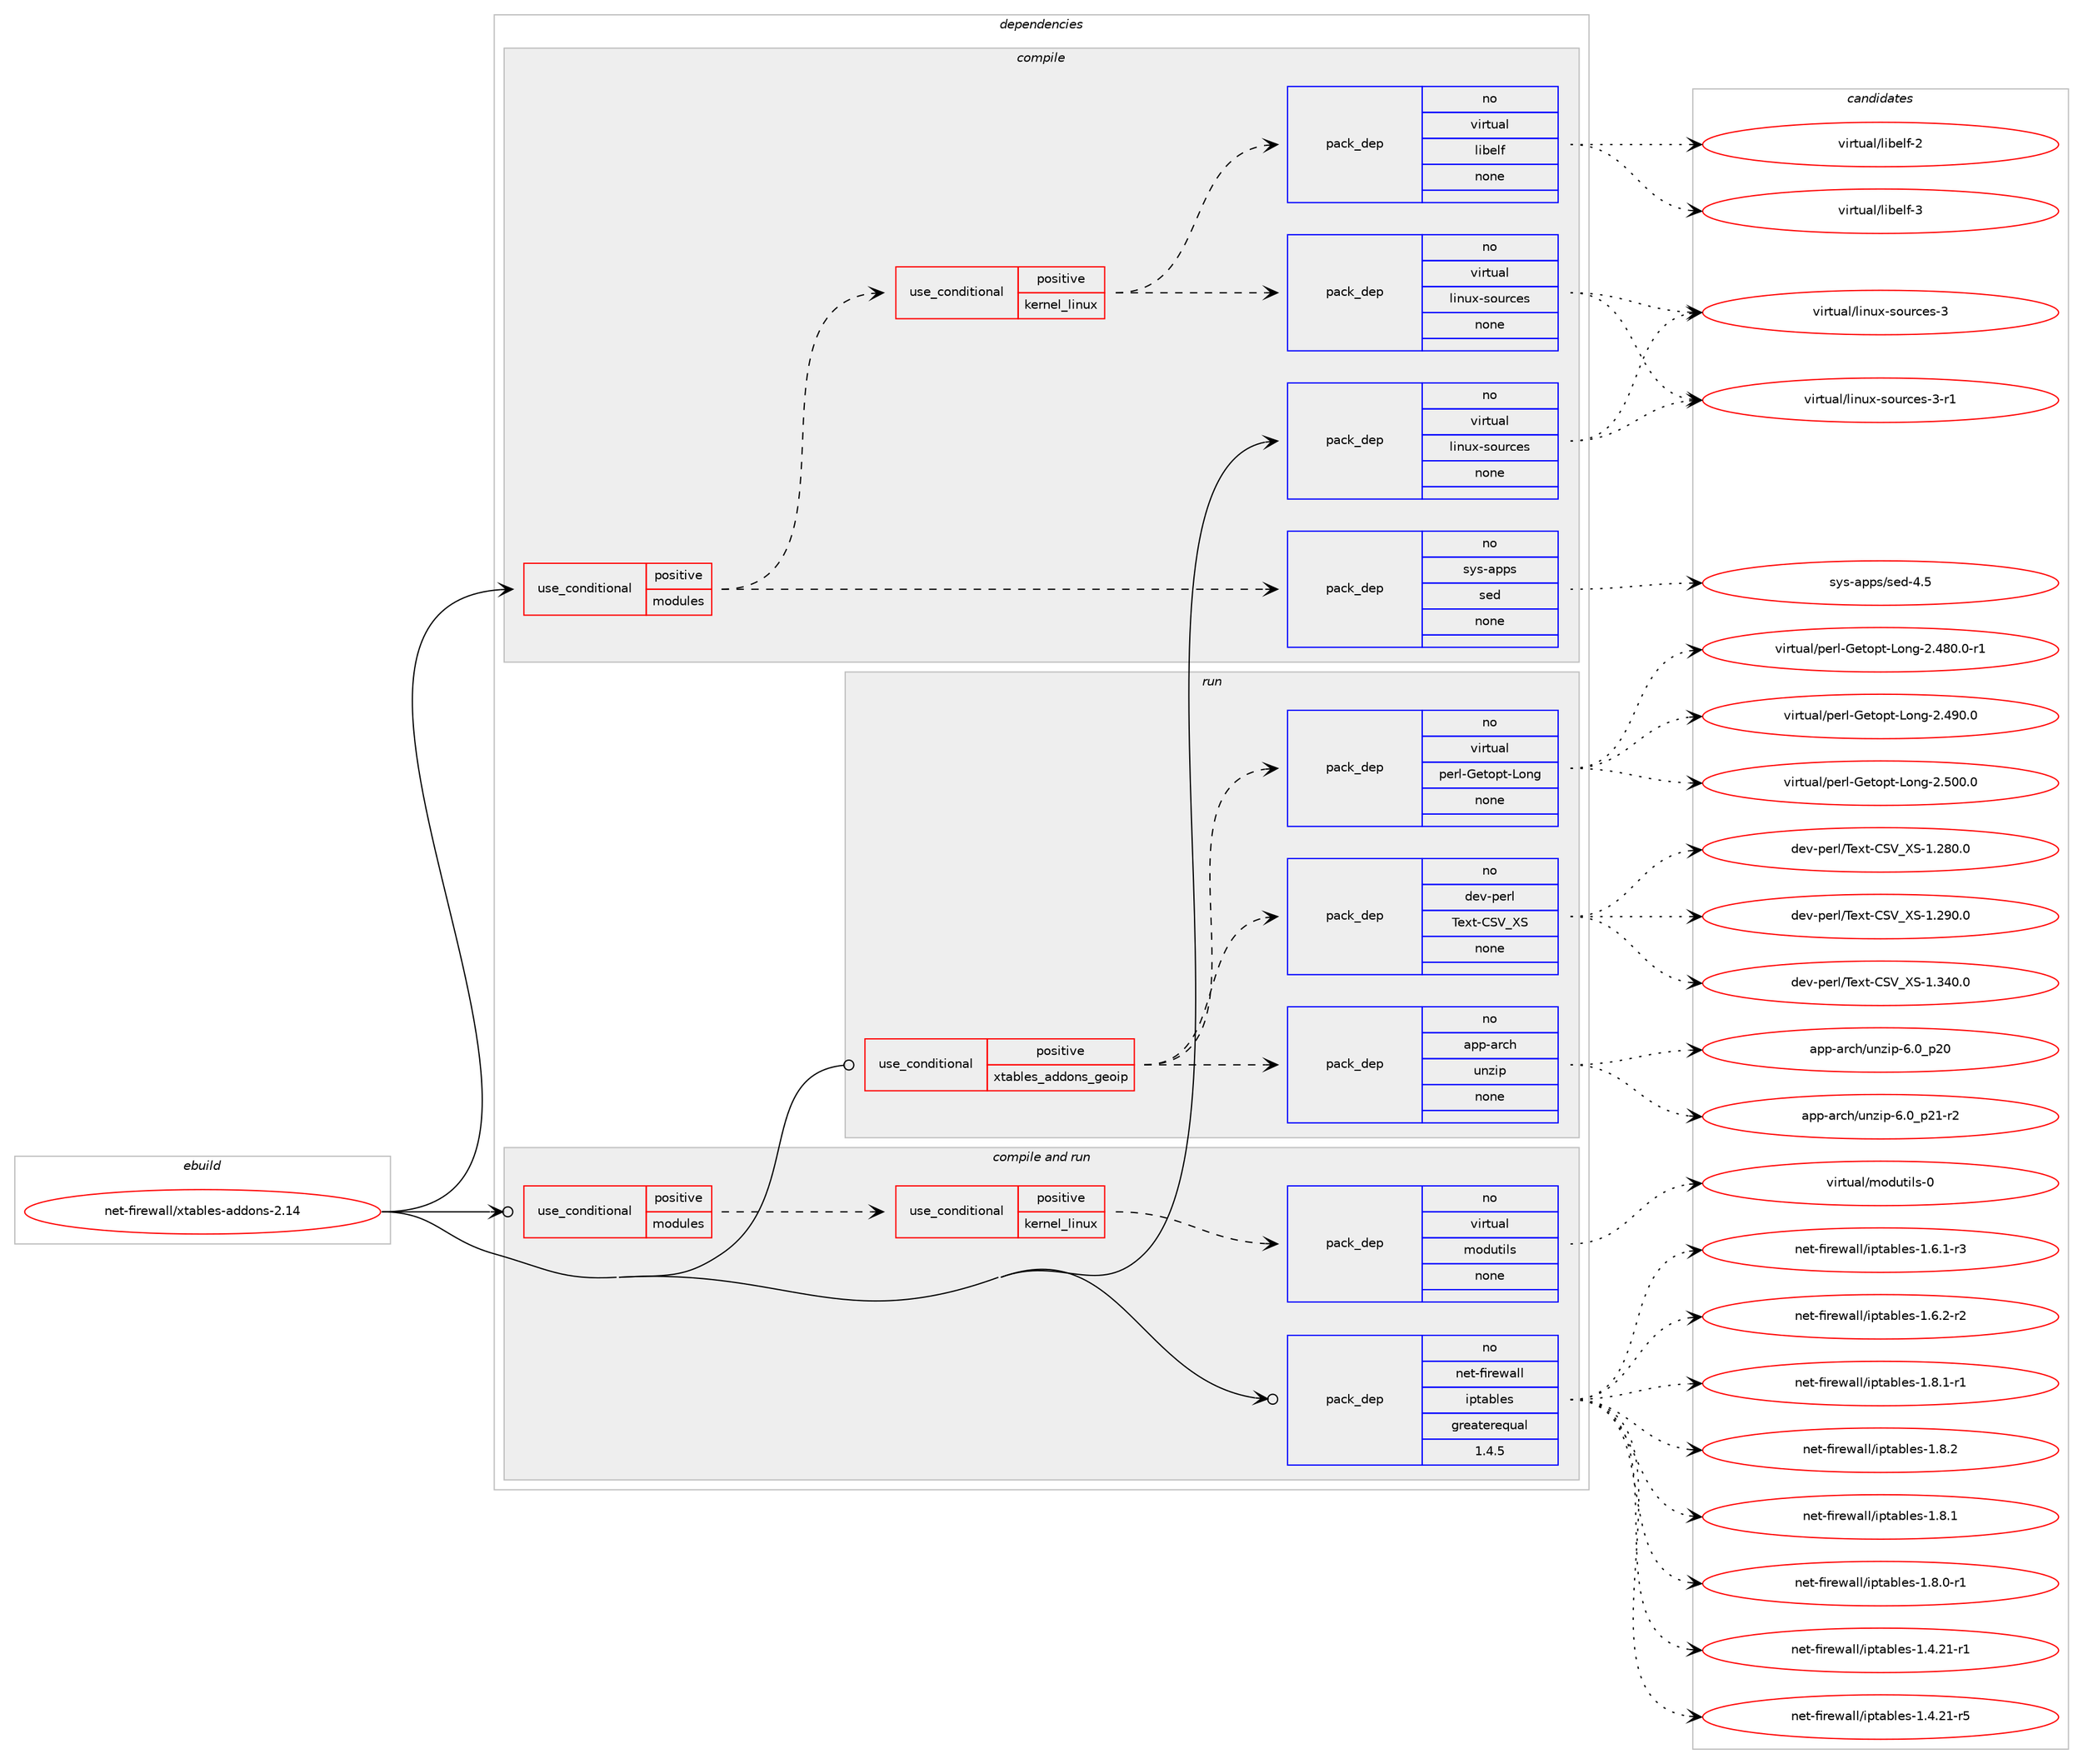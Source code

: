 digraph prolog {

# *************
# Graph options
# *************

newrank=true;
concentrate=true;
compound=true;
graph [rankdir=LR,fontname=Helvetica,fontsize=10,ranksep=1.5];#, ranksep=2.5, nodesep=0.2];
edge  [arrowhead=vee];
node  [fontname=Helvetica,fontsize=10];

# **********
# The ebuild
# **********

subgraph cluster_leftcol {
color=gray;
rank=same;
label=<<i>ebuild</i>>;
id [label="net-firewall/xtables-addons-2.14", color=red, width=4, href="../net-firewall/xtables-addons-2.14.svg"];
}

# ****************
# The dependencies
# ****************

subgraph cluster_midcol {
color=gray;
label=<<i>dependencies</i>>;
subgraph cluster_compile {
fillcolor="#eeeeee";
style=filled;
label=<<i>compile</i>>;
subgraph cond753 {
dependency5153 [label=<<TABLE BORDER="0" CELLBORDER="1" CELLSPACING="0" CELLPADDING="4"><TR><TD ROWSPAN="3" CELLPADDING="10">use_conditional</TD></TR><TR><TD>positive</TD></TR><TR><TD>modules</TD></TR></TABLE>>, shape=none, color=red];
subgraph pack4268 {
dependency5154 [label=<<TABLE BORDER="0" CELLBORDER="1" CELLSPACING="0" CELLPADDING="4" WIDTH="220"><TR><TD ROWSPAN="6" CELLPADDING="30">pack_dep</TD></TR><TR><TD WIDTH="110">no</TD></TR><TR><TD>sys-apps</TD></TR><TR><TD>sed</TD></TR><TR><TD>none</TD></TR><TR><TD></TD></TR></TABLE>>, shape=none, color=blue];
}
dependency5153:e -> dependency5154:w [weight=20,style="dashed",arrowhead="vee"];
subgraph cond754 {
dependency5155 [label=<<TABLE BORDER="0" CELLBORDER="1" CELLSPACING="0" CELLPADDING="4"><TR><TD ROWSPAN="3" CELLPADDING="10">use_conditional</TD></TR><TR><TD>positive</TD></TR><TR><TD>kernel_linux</TD></TR></TABLE>>, shape=none, color=red];
subgraph pack4269 {
dependency5156 [label=<<TABLE BORDER="0" CELLBORDER="1" CELLSPACING="0" CELLPADDING="4" WIDTH="220"><TR><TD ROWSPAN="6" CELLPADDING="30">pack_dep</TD></TR><TR><TD WIDTH="110">no</TD></TR><TR><TD>virtual</TD></TR><TR><TD>linux-sources</TD></TR><TR><TD>none</TD></TR><TR><TD></TD></TR></TABLE>>, shape=none, color=blue];
}
dependency5155:e -> dependency5156:w [weight=20,style="dashed",arrowhead="vee"];
subgraph pack4270 {
dependency5157 [label=<<TABLE BORDER="0" CELLBORDER="1" CELLSPACING="0" CELLPADDING="4" WIDTH="220"><TR><TD ROWSPAN="6" CELLPADDING="30">pack_dep</TD></TR><TR><TD WIDTH="110">no</TD></TR><TR><TD>virtual</TD></TR><TR><TD>libelf</TD></TR><TR><TD>none</TD></TR><TR><TD></TD></TR></TABLE>>, shape=none, color=blue];
}
dependency5155:e -> dependency5157:w [weight=20,style="dashed",arrowhead="vee"];
}
dependency5153:e -> dependency5155:w [weight=20,style="dashed",arrowhead="vee"];
}
id:e -> dependency5153:w [weight=20,style="solid",arrowhead="vee"];
subgraph pack4271 {
dependency5158 [label=<<TABLE BORDER="0" CELLBORDER="1" CELLSPACING="0" CELLPADDING="4" WIDTH="220"><TR><TD ROWSPAN="6" CELLPADDING="30">pack_dep</TD></TR><TR><TD WIDTH="110">no</TD></TR><TR><TD>virtual</TD></TR><TR><TD>linux-sources</TD></TR><TR><TD>none</TD></TR><TR><TD></TD></TR></TABLE>>, shape=none, color=blue];
}
id:e -> dependency5158:w [weight=20,style="solid",arrowhead="vee"];
}
subgraph cluster_compileandrun {
fillcolor="#eeeeee";
style=filled;
label=<<i>compile and run</i>>;
subgraph cond755 {
dependency5159 [label=<<TABLE BORDER="0" CELLBORDER="1" CELLSPACING="0" CELLPADDING="4"><TR><TD ROWSPAN="3" CELLPADDING="10">use_conditional</TD></TR><TR><TD>positive</TD></TR><TR><TD>modules</TD></TR></TABLE>>, shape=none, color=red];
subgraph cond756 {
dependency5160 [label=<<TABLE BORDER="0" CELLBORDER="1" CELLSPACING="0" CELLPADDING="4"><TR><TD ROWSPAN="3" CELLPADDING="10">use_conditional</TD></TR><TR><TD>positive</TD></TR><TR><TD>kernel_linux</TD></TR></TABLE>>, shape=none, color=red];
subgraph pack4272 {
dependency5161 [label=<<TABLE BORDER="0" CELLBORDER="1" CELLSPACING="0" CELLPADDING="4" WIDTH="220"><TR><TD ROWSPAN="6" CELLPADDING="30">pack_dep</TD></TR><TR><TD WIDTH="110">no</TD></TR><TR><TD>virtual</TD></TR><TR><TD>modutils</TD></TR><TR><TD>none</TD></TR><TR><TD></TD></TR></TABLE>>, shape=none, color=blue];
}
dependency5160:e -> dependency5161:w [weight=20,style="dashed",arrowhead="vee"];
}
dependency5159:e -> dependency5160:w [weight=20,style="dashed",arrowhead="vee"];
}
id:e -> dependency5159:w [weight=20,style="solid",arrowhead="odotvee"];
subgraph pack4273 {
dependency5162 [label=<<TABLE BORDER="0" CELLBORDER="1" CELLSPACING="0" CELLPADDING="4" WIDTH="220"><TR><TD ROWSPAN="6" CELLPADDING="30">pack_dep</TD></TR><TR><TD WIDTH="110">no</TD></TR><TR><TD>net-firewall</TD></TR><TR><TD>iptables</TD></TR><TR><TD>greaterequal</TD></TR><TR><TD>1.4.5</TD></TR></TABLE>>, shape=none, color=blue];
}
id:e -> dependency5162:w [weight=20,style="solid",arrowhead="odotvee"];
}
subgraph cluster_run {
fillcolor="#eeeeee";
style=filled;
label=<<i>run</i>>;
subgraph cond757 {
dependency5163 [label=<<TABLE BORDER="0" CELLBORDER="1" CELLSPACING="0" CELLPADDING="4"><TR><TD ROWSPAN="3" CELLPADDING="10">use_conditional</TD></TR><TR><TD>positive</TD></TR><TR><TD>xtables_addons_geoip</TD></TR></TABLE>>, shape=none, color=red];
subgraph pack4274 {
dependency5164 [label=<<TABLE BORDER="0" CELLBORDER="1" CELLSPACING="0" CELLPADDING="4" WIDTH="220"><TR><TD ROWSPAN="6" CELLPADDING="30">pack_dep</TD></TR><TR><TD WIDTH="110">no</TD></TR><TR><TD>app-arch</TD></TR><TR><TD>unzip</TD></TR><TR><TD>none</TD></TR><TR><TD></TD></TR></TABLE>>, shape=none, color=blue];
}
dependency5163:e -> dependency5164:w [weight=20,style="dashed",arrowhead="vee"];
subgraph pack4275 {
dependency5165 [label=<<TABLE BORDER="0" CELLBORDER="1" CELLSPACING="0" CELLPADDING="4" WIDTH="220"><TR><TD ROWSPAN="6" CELLPADDING="30">pack_dep</TD></TR><TR><TD WIDTH="110">no</TD></TR><TR><TD>dev-perl</TD></TR><TR><TD>Text-CSV_XS</TD></TR><TR><TD>none</TD></TR><TR><TD></TD></TR></TABLE>>, shape=none, color=blue];
}
dependency5163:e -> dependency5165:w [weight=20,style="dashed",arrowhead="vee"];
subgraph pack4276 {
dependency5166 [label=<<TABLE BORDER="0" CELLBORDER="1" CELLSPACING="0" CELLPADDING="4" WIDTH="220"><TR><TD ROWSPAN="6" CELLPADDING="30">pack_dep</TD></TR><TR><TD WIDTH="110">no</TD></TR><TR><TD>virtual</TD></TR><TR><TD>perl-Getopt-Long</TD></TR><TR><TD>none</TD></TR><TR><TD></TD></TR></TABLE>>, shape=none, color=blue];
}
dependency5163:e -> dependency5166:w [weight=20,style="dashed",arrowhead="vee"];
}
id:e -> dependency5163:w [weight=20,style="solid",arrowhead="odot"];
}
}

# **************
# The candidates
# **************

subgraph cluster_choices {
rank=same;
color=gray;
label=<<i>candidates</i>>;

subgraph choice4268 {
color=black;
nodesep=1;
choice11512111545971121121154711510110045524653 [label="sys-apps/sed-4.5", color=red, width=4,href="../sys-apps/sed-4.5.svg"];
dependency5154:e -> choice11512111545971121121154711510110045524653:w [style=dotted,weight="100"];
}
subgraph choice4269 {
color=black;
nodesep=1;
choice118105114116117971084710810511011712045115111117114991011154551 [label="virtual/linux-sources-3", color=red, width=4,href="../virtual/linux-sources-3.svg"];
choice1181051141161179710847108105110117120451151111171149910111545514511449 [label="virtual/linux-sources-3-r1", color=red, width=4,href="../virtual/linux-sources-3-r1.svg"];
dependency5156:e -> choice118105114116117971084710810511011712045115111117114991011154551:w [style=dotted,weight="100"];
dependency5156:e -> choice1181051141161179710847108105110117120451151111171149910111545514511449:w [style=dotted,weight="100"];
}
subgraph choice4270 {
color=black;
nodesep=1;
choice1181051141161179710847108105981011081024550 [label="virtual/libelf-2", color=red, width=4,href="../virtual/libelf-2.svg"];
choice1181051141161179710847108105981011081024551 [label="virtual/libelf-3", color=red, width=4,href="../virtual/libelf-3.svg"];
dependency5157:e -> choice1181051141161179710847108105981011081024550:w [style=dotted,weight="100"];
dependency5157:e -> choice1181051141161179710847108105981011081024551:w [style=dotted,weight="100"];
}
subgraph choice4271 {
color=black;
nodesep=1;
choice118105114116117971084710810511011712045115111117114991011154551 [label="virtual/linux-sources-3", color=red, width=4,href="../virtual/linux-sources-3.svg"];
choice1181051141161179710847108105110117120451151111171149910111545514511449 [label="virtual/linux-sources-3-r1", color=red, width=4,href="../virtual/linux-sources-3-r1.svg"];
dependency5158:e -> choice118105114116117971084710810511011712045115111117114991011154551:w [style=dotted,weight="100"];
dependency5158:e -> choice1181051141161179710847108105110117120451151111171149910111545514511449:w [style=dotted,weight="100"];
}
subgraph choice4272 {
color=black;
nodesep=1;
choice11810511411611797108471091111001171161051081154548 [label="virtual/modutils-0", color=red, width=4,href="../virtual/modutils-0.svg"];
dependency5161:e -> choice11810511411611797108471091111001171161051081154548:w [style=dotted,weight="100"];
}
subgraph choice4273 {
color=black;
nodesep=1;
choice1101011164510210511410111997108108471051121169798108101115454946564649 [label="net-firewall/iptables-1.8.1", color=red, width=4,href="../net-firewall/iptables-1.8.1.svg"];
choice11010111645102105114101119971081084710511211697981081011154549465646484511449 [label="net-firewall/iptables-1.8.0-r1", color=red, width=4,href="../net-firewall/iptables-1.8.0-r1.svg"];
choice1101011164510210511410111997108108471051121169798108101115454946524650494511449 [label="net-firewall/iptables-1.4.21-r1", color=red, width=4,href="../net-firewall/iptables-1.4.21-r1.svg"];
choice1101011164510210511410111997108108471051121169798108101115454946524650494511453 [label="net-firewall/iptables-1.4.21-r5", color=red, width=4,href="../net-firewall/iptables-1.4.21-r5.svg"];
choice11010111645102105114101119971081084710511211697981081011154549465446494511451 [label="net-firewall/iptables-1.6.1-r3", color=red, width=4,href="../net-firewall/iptables-1.6.1-r3.svg"];
choice11010111645102105114101119971081084710511211697981081011154549465446504511450 [label="net-firewall/iptables-1.6.2-r2", color=red, width=4,href="../net-firewall/iptables-1.6.2-r2.svg"];
choice11010111645102105114101119971081084710511211697981081011154549465646494511449 [label="net-firewall/iptables-1.8.1-r1", color=red, width=4,href="../net-firewall/iptables-1.8.1-r1.svg"];
choice1101011164510210511410111997108108471051121169798108101115454946564650 [label="net-firewall/iptables-1.8.2", color=red, width=4,href="../net-firewall/iptables-1.8.2.svg"];
dependency5162:e -> choice1101011164510210511410111997108108471051121169798108101115454946564649:w [style=dotted,weight="100"];
dependency5162:e -> choice11010111645102105114101119971081084710511211697981081011154549465646484511449:w [style=dotted,weight="100"];
dependency5162:e -> choice1101011164510210511410111997108108471051121169798108101115454946524650494511449:w [style=dotted,weight="100"];
dependency5162:e -> choice1101011164510210511410111997108108471051121169798108101115454946524650494511453:w [style=dotted,weight="100"];
dependency5162:e -> choice11010111645102105114101119971081084710511211697981081011154549465446494511451:w [style=dotted,weight="100"];
dependency5162:e -> choice11010111645102105114101119971081084710511211697981081011154549465446504511450:w [style=dotted,weight="100"];
dependency5162:e -> choice11010111645102105114101119971081084710511211697981081011154549465646494511449:w [style=dotted,weight="100"];
dependency5162:e -> choice1101011164510210511410111997108108471051121169798108101115454946564650:w [style=dotted,weight="100"];
}
subgraph choice4274 {
color=black;
nodesep=1;
choice971121124597114991044711711012210511245544648951125048 [label="app-arch/unzip-6.0_p20", color=red, width=4,href="../app-arch/unzip-6.0_p20.svg"];
choice9711211245971149910447117110122105112455446489511250494511450 [label="app-arch/unzip-6.0_p21-r2", color=red, width=4,href="../app-arch/unzip-6.0_p21-r2.svg"];
dependency5164:e -> choice971121124597114991044711711012210511245544648951125048:w [style=dotted,weight="100"];
dependency5164:e -> choice9711211245971149910447117110122105112455446489511250494511450:w [style=dotted,weight="100"];
}
subgraph choice4275 {
color=black;
nodesep=1;
choice100101118451121011141084784101120116456783869588834549465056484648 [label="dev-perl/Text-CSV_XS-1.280.0", color=red, width=4,href="../dev-perl/Text-CSV_XS-1.280.0.svg"];
choice100101118451121011141084784101120116456783869588834549465057484648 [label="dev-perl/Text-CSV_XS-1.290.0", color=red, width=4,href="../dev-perl/Text-CSV_XS-1.290.0.svg"];
choice100101118451121011141084784101120116456783869588834549465152484648 [label="dev-perl/Text-CSV_XS-1.340.0", color=red, width=4,href="../dev-perl/Text-CSV_XS-1.340.0.svg"];
dependency5165:e -> choice100101118451121011141084784101120116456783869588834549465056484648:w [style=dotted,weight="100"];
dependency5165:e -> choice100101118451121011141084784101120116456783869588834549465057484648:w [style=dotted,weight="100"];
dependency5165:e -> choice100101118451121011141084784101120116456783869588834549465152484648:w [style=dotted,weight="100"];
}
subgraph choice4276 {
color=black;
nodesep=1;
choice11810511411611797108471121011141084571101116111112116457611111010345504652564846484511449 [label="virtual/perl-Getopt-Long-2.480.0-r1", color=red, width=4,href="../virtual/perl-Getopt-Long-2.480.0-r1.svg"];
choice1181051141161179710847112101114108457110111611111211645761111101034550465257484648 [label="virtual/perl-Getopt-Long-2.490.0", color=red, width=4,href="../virtual/perl-Getopt-Long-2.490.0.svg"];
choice1181051141161179710847112101114108457110111611111211645761111101034550465348484648 [label="virtual/perl-Getopt-Long-2.500.0", color=red, width=4,href="../virtual/perl-Getopt-Long-2.500.0.svg"];
dependency5166:e -> choice11810511411611797108471121011141084571101116111112116457611111010345504652564846484511449:w [style=dotted,weight="100"];
dependency5166:e -> choice1181051141161179710847112101114108457110111611111211645761111101034550465257484648:w [style=dotted,weight="100"];
dependency5166:e -> choice1181051141161179710847112101114108457110111611111211645761111101034550465348484648:w [style=dotted,weight="100"];
}
}

}
